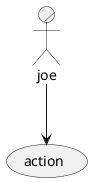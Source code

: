 {
  "sha1": "28l0cq5fhngdm8syux3yaa1o6wbo4b8",
  "insertion": {
    "when": "2024-05-30T20:48:19.934Z",
    "url": "https://github.com/plantuml/plantuml/issues/1320",
    "user": "plantuml@gmail.com"
  }
}
@startuml
:joe:/  --> (action) 
@enduml
